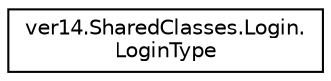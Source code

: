 digraph "Graphical Class Hierarchy"
{
 // LATEX_PDF_SIZE
  edge [fontname="Helvetica",fontsize="10",labelfontname="Helvetica",labelfontsize="10"];
  node [fontname="Helvetica",fontsize="10",shape=record];
  rankdir="LR";
  Node0 [label="ver14.SharedClasses.Login.\lLoginType",height=0.2,width=0.4,color="black", fillcolor="white", style="filled",URL="$enumver14_1_1_shared_classes_1_1_login_1_1_login_type.html",tooltip=" "];
}
